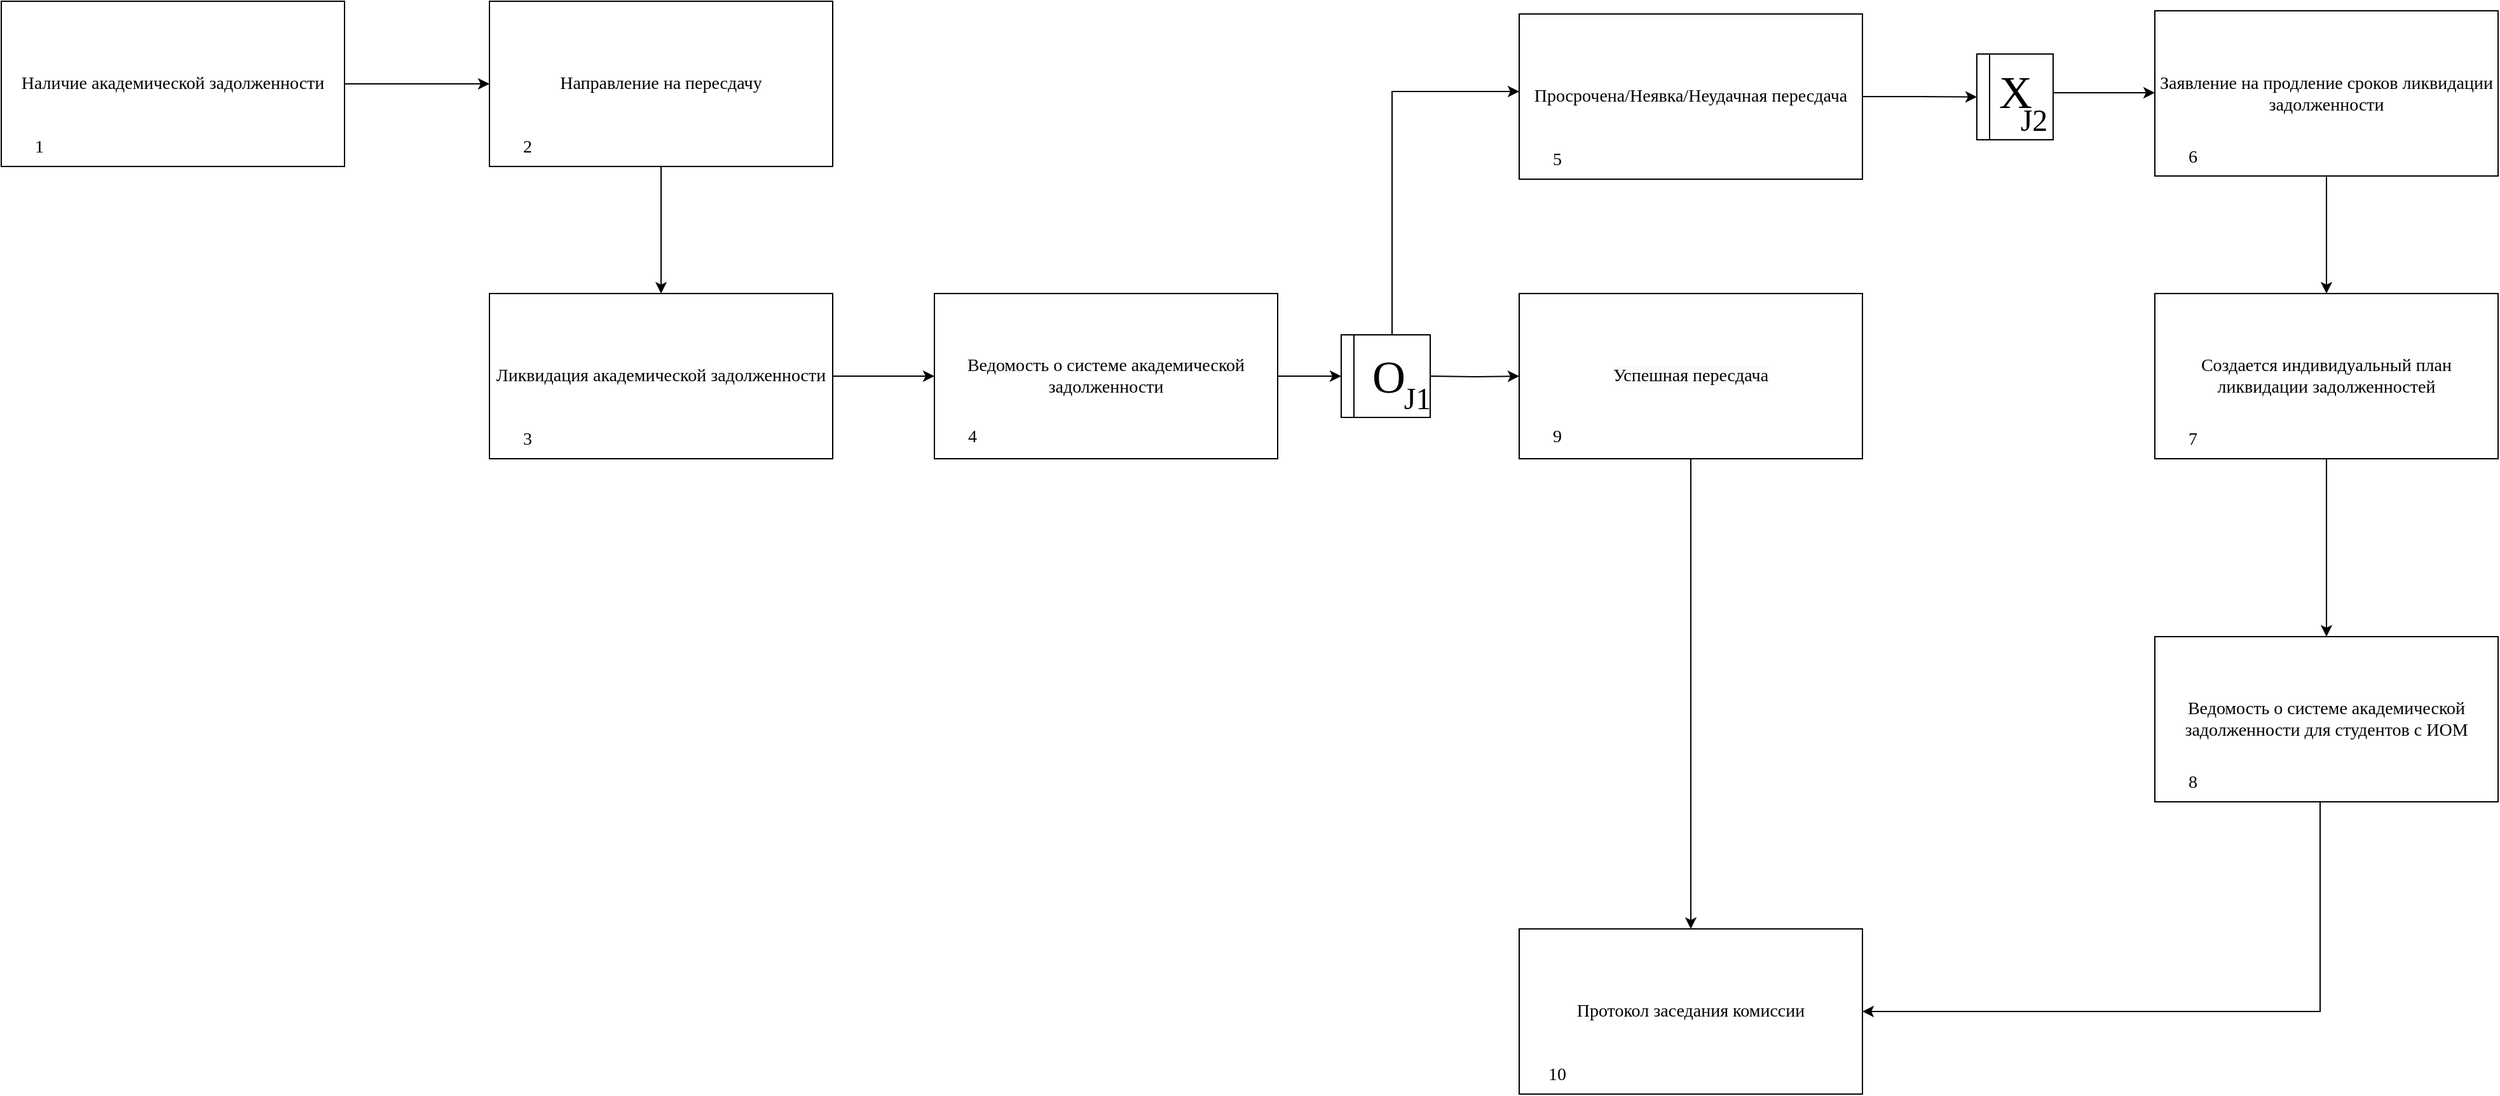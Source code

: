 <mxfile version="26.2.14">
  <diagram name="Страница — 1" id="Sz3Q9xjBe3Nz1H3cepPq">
    <mxGraphModel dx="-91" dy="412" grid="1" gridSize="10" guides="1" tooltips="1" connect="1" arrows="1" fold="1" page="1" pageScale="1" pageWidth="827" pageHeight="1169" math="0" shadow="0">
      <root>
        <mxCell id="0" />
        <mxCell id="1" parent="0" />
        <mxCell id="piFgci3BfcfY0e4ov18e-24" style="edgeStyle=orthogonalEdgeStyle;rounded=0;orthogonalLoop=1;jettySize=auto;html=1;entryX=0.5;entryY=0;entryDx=0;entryDy=0;" parent="1" source="5gw3Ha4KrqCUjMAuvRb3-2" target="5gw3Ha4KrqCUjMAuvRb3-25" edge="1">
          <mxGeometry relative="1" as="geometry" />
        </mxCell>
        <mxCell id="5gw3Ha4KrqCUjMAuvRb3-2" value="&lt;span style=&quot;font-family: &amp;quot;Times New Roman&amp;quot;; font-size: 14px;&quot;&gt;Направление на пересдачу&lt;/span&gt;" style="rounded=0;whiteSpace=wrap;html=1;" parent="1" vertex="1">
          <mxGeometry x="1490" y="60" width="270" height="130" as="geometry" />
        </mxCell>
        <mxCell id="5gw3Ha4KrqCUjMAuvRb3-5" value="&lt;font style=&quot;font-size: 14px;&quot; face=&quot;Times New Roman&quot;&gt;2&lt;/font&gt;" style="text;html=1;align=center;verticalAlign=middle;whiteSpace=wrap;rounded=0;" parent="1" vertex="1">
          <mxGeometry x="1490" y="160" width="60" height="30" as="geometry" />
        </mxCell>
        <mxCell id="5gw3Ha4KrqCUjMAuvRb3-39" style="edgeStyle=orthogonalEdgeStyle;rounded=0;orthogonalLoop=1;jettySize=auto;html=1;entryX=0;entryY=0.5;entryDx=0;entryDy=0;" parent="1" source="5gw3Ha4KrqCUjMAuvRb3-25" target="5gw3Ha4KrqCUjMAuvRb3-38" edge="1">
          <mxGeometry relative="1" as="geometry" />
        </mxCell>
        <mxCell id="5gw3Ha4KrqCUjMAuvRb3-25" value="&lt;span style=&quot;font-family: &amp;quot;Times New Roman&amp;quot;; font-size: 14px;&quot;&gt;Ликвидация академической задолженности&lt;/span&gt;" style="rounded=0;whiteSpace=wrap;html=1;" parent="1" vertex="1">
          <mxGeometry x="1490" y="290" width="270" height="130" as="geometry" />
        </mxCell>
        <mxCell id="5gw3Ha4KrqCUjMAuvRb3-50" style="edgeStyle=orthogonalEdgeStyle;rounded=0;orthogonalLoop=1;jettySize=auto;html=1;entryX=0;entryY=0.5;entryDx=0;entryDy=0;" parent="1" source="5gw3Ha4KrqCUjMAuvRb3-38" target="5gw3Ha4KrqCUjMAuvRb3-41" edge="1">
          <mxGeometry relative="1" as="geometry" />
        </mxCell>
        <mxCell id="5gw3Ha4KrqCUjMAuvRb3-38" value="&lt;span style=&quot;font-family: &amp;quot;Times New Roman&amp;quot;; font-size: 14px; text-align: start; caret-color: rgb(51, 144, 236); white-space-collapse: preserve; background-color: rgb(255, 255, 255);&quot;&gt;Ведомость о системе академической задолженности&lt;/span&gt;" style="rounded=0;whiteSpace=wrap;html=1;" parent="1" vertex="1">
          <mxGeometry x="1840" y="290" width="270" height="130" as="geometry" />
        </mxCell>
        <mxCell id="5gw3Ha4KrqCUjMAuvRb3-41" value="" style="swimlane;horizontal=0;whiteSpace=wrap;html=1;startSize=10;" parent="1" vertex="1">
          <mxGeometry x="2160" y="322.5" width="70" height="65" as="geometry" />
        </mxCell>
        <mxCell id="5gw3Ha4KrqCUjMAuvRb3-42" value="&lt;font style=&quot;font-size: 36px;&quot; face=&quot;Times New Roman&quot;&gt;O&lt;/font&gt;" style="text;html=1;align=center;verticalAlign=middle;resizable=0;points=[];autosize=1;strokeColor=none;fillColor=none;" parent="5gw3Ha4KrqCUjMAuvRb3-41" vertex="1">
          <mxGeometry x="12" y="3.5" width="50" height="60" as="geometry" />
        </mxCell>
        <mxCell id="5gw3Ha4KrqCUjMAuvRb3-64" value="&lt;font style=&quot;font-size: 24px;&quot; face=&quot;Times New Roman&quot;&gt;J1&lt;/font&gt;" style="text;html=1;align=center;verticalAlign=middle;whiteSpace=wrap;rounded=0;" parent="5gw3Ha4KrqCUjMAuvRb3-41" vertex="1">
          <mxGeometry x="30" y="35" width="60" height="30" as="geometry" />
        </mxCell>
        <mxCell id="piFgci3BfcfY0e4ov18e-9" style="edgeStyle=orthogonalEdgeStyle;rounded=0;orthogonalLoop=1;jettySize=auto;html=1;entryX=0;entryY=0.5;entryDx=0;entryDy=0;" parent="1" source="5gw3Ha4KrqCUjMAuvRb3-51" target="5gw3Ha4KrqCUjMAuvRb3-69" edge="1">
          <mxGeometry relative="1" as="geometry" />
        </mxCell>
        <mxCell id="5gw3Ha4KrqCUjMAuvRb3-51" value="&lt;font face=&quot;Times New Roman&quot;&gt;&lt;span style=&quot;font-size: 14px;&quot;&gt;Просрочена/Неявка/&lt;/span&gt;&lt;/font&gt;&lt;span style=&quot;font-family: &amp;quot;Times New Roman&amp;quot;; font-size: 14px; text-align: start; caret-color: rgb(51, 144, 236); white-space-collapse: preserve; background-color: rgb(255, 255, 255);&quot;&gt;Неудачная пересдача&lt;/span&gt;" style="rounded=0;whiteSpace=wrap;html=1;" parent="1" vertex="1">
          <mxGeometry x="2300" y="70" width="270" height="130" as="geometry" />
        </mxCell>
        <mxCell id="5gw3Ha4KrqCUjMAuvRb3-60" value="&lt;span style=&quot;font-family: &amp;quot;Times New Roman&amp;quot;; font-size: 14px; text-align: start; caret-color: rgb(51, 144, 236); white-space-collapse: preserve; background-color: rgb(255, 255, 255);&quot;&gt;Протокол заседания комиссии&lt;/span&gt;" style="rounded=0;whiteSpace=wrap;html=1;" parent="1" vertex="1">
          <mxGeometry x="2300" y="790" width="270" height="130" as="geometry" />
        </mxCell>
        <mxCell id="5gw3Ha4KrqCUjMAuvRb3-69" value="" style="swimlane;horizontal=0;whiteSpace=wrap;html=1;startSize=10;" parent="1" vertex="1">
          <mxGeometry x="2660" y="101.5" width="60" height="67.5" as="geometry" />
        </mxCell>
        <mxCell id="5gw3Ha4KrqCUjMAuvRb3-70" value="&lt;font face=&quot;Times New Roman&quot;&gt;&lt;span style=&quot;font-size: 36px;&quot;&gt;X&lt;/span&gt;&lt;/font&gt;" style="text;html=1;align=center;verticalAlign=middle;resizable=0;points=[];autosize=1;strokeColor=none;fillColor=none;" parent="5gw3Ha4KrqCUjMAuvRb3-69" vertex="1">
          <mxGeometry x="5" width="50" height="60" as="geometry" />
        </mxCell>
        <mxCell id="5gw3Ha4KrqCUjMAuvRb3-74" value="&lt;font style=&quot;font-size: 24px;&quot; face=&quot;Times New Roman&quot;&gt;J2&lt;/font&gt;" style="text;html=1;align=center;verticalAlign=middle;whiteSpace=wrap;rounded=0;" parent="5gw3Ha4KrqCUjMAuvRb3-69" vertex="1">
          <mxGeometry x="30" y="37.5" width="30" height="30" as="geometry" />
        </mxCell>
        <mxCell id="5gw3Ha4KrqCUjMAuvRb3-88" value="&lt;font face=&quot;Times New Roman&quot;&gt;&lt;span style=&quot;font-size: 14px;&quot;&gt;4&lt;/span&gt;&lt;/font&gt;" style="text;html=1;align=center;verticalAlign=middle;whiteSpace=wrap;rounded=0;" parent="1" vertex="1">
          <mxGeometry x="1840" y="387.5" width="60" height="30" as="geometry" />
        </mxCell>
        <mxCell id="5gw3Ha4KrqCUjMAuvRb3-89" value="&lt;font style=&quot;font-size: 14px;&quot; face=&quot;Times New Roman&quot;&gt;5&lt;/font&gt;" style="text;html=1;align=center;verticalAlign=middle;whiteSpace=wrap;rounded=0;" parent="1" vertex="1">
          <mxGeometry x="2300" y="170" width="60" height="30" as="geometry" />
        </mxCell>
        <mxCell id="piFgci3BfcfY0e4ov18e-2" value="&lt;font face=&quot;Times New Roman&quot;&gt;&lt;span style=&quot;font-size: 14px;&quot;&gt;3&lt;/span&gt;&lt;/font&gt;" style="text;html=1;align=center;verticalAlign=middle;whiteSpace=wrap;rounded=0;" parent="1" vertex="1">
          <mxGeometry x="1490" y="390" width="60" height="30" as="geometry" />
        </mxCell>
        <mxCell id="kKS5L1IY6jKayHBlHwoI-1" style="edgeStyle=orthogonalEdgeStyle;rounded=0;orthogonalLoop=1;jettySize=auto;html=1;entryX=0;entryY=0.5;entryDx=0;entryDy=0;" parent="1" source="piFgci3BfcfY0e4ov18e-4" target="5gw3Ha4KrqCUjMAuvRb3-2" edge="1">
          <mxGeometry relative="1" as="geometry" />
        </mxCell>
        <mxCell id="piFgci3BfcfY0e4ov18e-4" value="&lt;font style=&quot;font-size: 14px;&quot; face=&quot;Times New Roman&quot;&gt;Наличие академической задолженности&lt;/font&gt;" style="rounded=0;whiteSpace=wrap;html=1;" parent="1" vertex="1">
          <mxGeometry x="1106" y="60" width="270" height="130" as="geometry" />
        </mxCell>
        <mxCell id="piFgci3BfcfY0e4ov18e-6" value="&lt;font style=&quot;font-size: 14px;&quot; face=&quot;Times New Roman&quot;&gt;1&lt;/font&gt;" style="text;html=1;align=center;verticalAlign=middle;whiteSpace=wrap;rounded=0;" parent="1" vertex="1">
          <mxGeometry x="1106" y="160" width="60" height="30" as="geometry" />
        </mxCell>
        <mxCell id="piFgci3BfcfY0e4ov18e-13" style="edgeStyle=orthogonalEdgeStyle;rounded=0;orthogonalLoop=1;jettySize=auto;html=1;entryX=0.5;entryY=0;entryDx=0;entryDy=0;" parent="1" source="piFgci3BfcfY0e4ov18e-10" target="piFgci3BfcfY0e4ov18e-12" edge="1">
          <mxGeometry relative="1" as="geometry" />
        </mxCell>
        <mxCell id="piFgci3BfcfY0e4ov18e-10" value="&lt;span style=&quot;font-family: &amp;quot;Times New Roman&amp;quot;; font-size: 14px;&quot;&gt;Заявление на продление сроков ликвидации задолженности&lt;/span&gt;" style="rounded=0;whiteSpace=wrap;html=1;" parent="1" vertex="1">
          <mxGeometry x="2800" y="67.5" width="270" height="130" as="geometry" />
        </mxCell>
        <mxCell id="piFgci3BfcfY0e4ov18e-16" style="edgeStyle=orthogonalEdgeStyle;rounded=0;orthogonalLoop=1;jettySize=auto;html=1;entryX=0.5;entryY=0;entryDx=0;entryDy=0;" parent="1" source="piFgci3BfcfY0e4ov18e-12" target="piFgci3BfcfY0e4ov18e-15" edge="1">
          <mxGeometry relative="1" as="geometry" />
        </mxCell>
        <mxCell id="piFgci3BfcfY0e4ov18e-12" value="&lt;span style=&quot;font-family: &amp;quot;Times New Roman&amp;quot;; font-size: 14px; text-align: start; caret-color: rgb(51, 144, 236); white-space-collapse: preserve; background-color: rgb(255, 255, 255);&quot;&gt;Создается индивидуальный план ликвидации задолженностей&lt;/span&gt;" style="rounded=0;whiteSpace=wrap;html=1;" parent="1" vertex="1">
          <mxGeometry x="2800" y="290" width="270" height="130" as="geometry" />
        </mxCell>
        <mxCell id="piFgci3BfcfY0e4ov18e-45" style="edgeStyle=orthogonalEdgeStyle;rounded=0;orthogonalLoop=1;jettySize=auto;html=1;entryX=1;entryY=0.5;entryDx=0;entryDy=0;" parent="1" source="piFgci3BfcfY0e4ov18e-15" target="5gw3Ha4KrqCUjMAuvRb3-60" edge="1">
          <mxGeometry relative="1" as="geometry">
            <Array as="points">
              <mxPoint x="2930" y="855" />
            </Array>
          </mxGeometry>
        </mxCell>
        <mxCell id="piFgci3BfcfY0e4ov18e-15" value="&lt;span style=&quot;font-family: &amp;quot;Times New Roman&amp;quot;; font-size: 14px; text-align: start; caret-color: rgb(51, 144, 236); white-space-collapse: preserve; background-color: rgb(255, 255, 255);&quot;&gt;Ведомость о системе академической задолженности для студентов с ИОМ&lt;/span&gt;" style="rounded=0;whiteSpace=wrap;html=1;" parent="1" vertex="1">
          <mxGeometry x="2800" y="560" width="270" height="130" as="geometry" />
        </mxCell>
        <mxCell id="piFgci3BfcfY0e4ov18e-20" value="&lt;font style=&quot;font-size: 14px;&quot; face=&quot;Times New Roman&quot;&gt;6&lt;/font&gt;" style="text;html=1;align=center;verticalAlign=middle;whiteSpace=wrap;rounded=0;" parent="1" vertex="1">
          <mxGeometry x="2800" y="167.5" width="60" height="30" as="geometry" />
        </mxCell>
        <mxCell id="piFgci3BfcfY0e4ov18e-21" value="&lt;font style=&quot;font-size: 14px;&quot; face=&quot;Times New Roman&quot;&gt;7&lt;/font&gt;" style="text;html=1;align=center;verticalAlign=middle;whiteSpace=wrap;rounded=0;" parent="1" vertex="1">
          <mxGeometry x="2800" y="390" width="60" height="30" as="geometry" />
        </mxCell>
        <mxCell id="piFgci3BfcfY0e4ov18e-22" value="&lt;font style=&quot;font-size: 14px;&quot; face=&quot;Times New Roman&quot;&gt;8&lt;/font&gt;" style="text;html=1;align=center;verticalAlign=middle;whiteSpace=wrap;rounded=0;" parent="1" vertex="1">
          <mxGeometry x="2800" y="660" width="60" height="30" as="geometry" />
        </mxCell>
        <mxCell id="piFgci3BfcfY0e4ov18e-23" value="&lt;font style=&quot;font-size: 14px;&quot; face=&quot;Times New Roman&quot;&gt;10&lt;/font&gt;" style="text;html=1;align=center;verticalAlign=middle;whiteSpace=wrap;rounded=0;" parent="1" vertex="1">
          <mxGeometry x="2300" y="890" width="60" height="30" as="geometry" />
        </mxCell>
        <mxCell id="piFgci3BfcfY0e4ov18e-43" style="edgeStyle=orthogonalEdgeStyle;rounded=0;orthogonalLoop=1;jettySize=auto;html=1;" parent="1" source="piFgci3BfcfY0e4ov18e-38" target="5gw3Ha4KrqCUjMAuvRb3-60" edge="1">
          <mxGeometry relative="1" as="geometry" />
        </mxCell>
        <mxCell id="piFgci3BfcfY0e4ov18e-38" value="&lt;span style=&quot;color: rgb(0, 0, 0); font-family: &amp;quot;Times New Roman&amp;quot;; font-size: 14px; background-color: rgb(251, 251, 251); float: none; display: inline !important;&quot;&gt;Успешная пересдача&lt;/span&gt;" style="rounded=0;whiteSpace=wrap;html=1;" parent="1" vertex="1">
          <mxGeometry x="2300" y="290" width="270" height="130" as="geometry" />
        </mxCell>
        <mxCell id="piFgci3BfcfY0e4ov18e-39" style="edgeStyle=orthogonalEdgeStyle;rounded=0;orthogonalLoop=1;jettySize=auto;html=1;" parent="1" target="piFgci3BfcfY0e4ov18e-10" edge="1">
          <mxGeometry relative="1" as="geometry">
            <mxPoint x="2720" y="132" as="sourcePoint" />
          </mxGeometry>
        </mxCell>
        <mxCell id="piFgci3BfcfY0e4ov18e-42" style="edgeStyle=orthogonalEdgeStyle;rounded=0;orthogonalLoop=1;jettySize=auto;html=1;entryX=0;entryY=0.5;entryDx=0;entryDy=0;" parent="1" target="piFgci3BfcfY0e4ov18e-38" edge="1">
          <mxGeometry relative="1" as="geometry">
            <mxPoint x="2230" y="355" as="sourcePoint" />
          </mxGeometry>
        </mxCell>
        <mxCell id="piFgci3BfcfY0e4ov18e-47" value="&lt;font style=&quot;font-size: 14px;&quot; face=&quot;Times New Roman&quot;&gt;9&lt;/font&gt;" style="text;html=1;align=center;verticalAlign=middle;whiteSpace=wrap;rounded=0;" parent="1" vertex="1">
          <mxGeometry x="2300" y="387.5" width="60" height="30" as="geometry" />
        </mxCell>
        <mxCell id="piFgci3BfcfY0e4ov18e-52" style="edgeStyle=orthogonalEdgeStyle;rounded=0;orthogonalLoop=1;jettySize=auto;html=1;entryX=0;entryY=0.5;entryDx=0;entryDy=0;" parent="1" edge="1">
          <mxGeometry relative="1" as="geometry">
            <mxPoint x="2200" y="322" as="sourcePoint" />
            <mxPoint x="2300" y="131" as="targetPoint" />
            <Array as="points">
              <mxPoint x="2200" y="131" />
            </Array>
          </mxGeometry>
        </mxCell>
      </root>
    </mxGraphModel>
  </diagram>
</mxfile>
